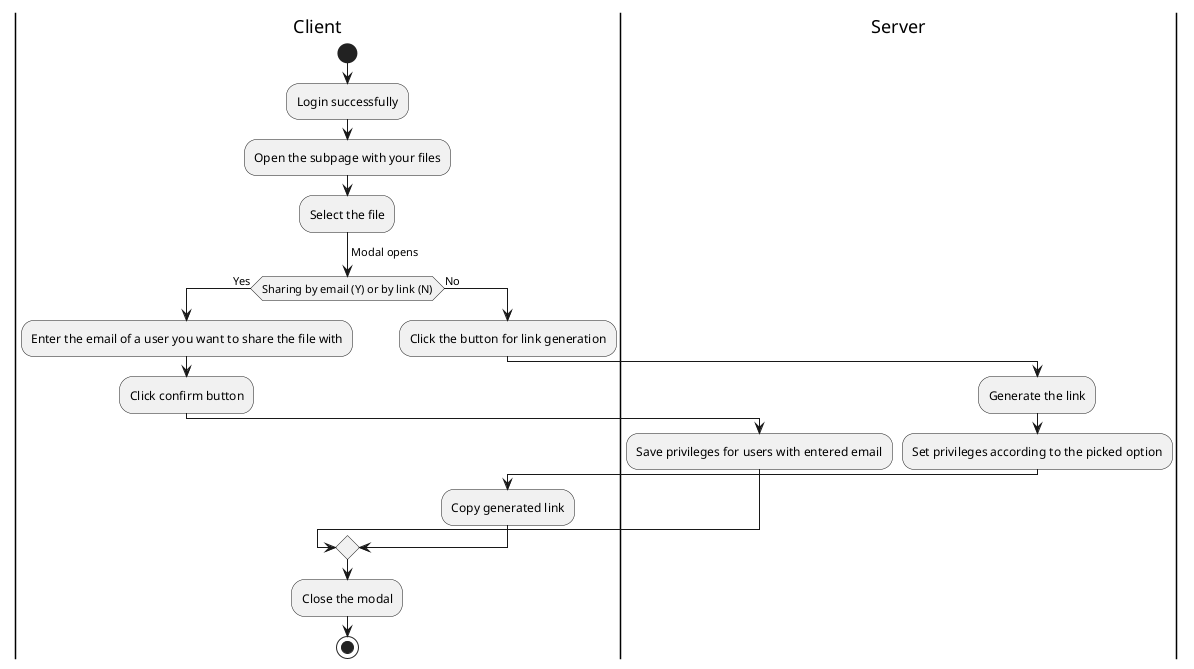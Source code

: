 @startuml
|Client|
start
:Login successfully;
:Open the subpage with your files;
:Select the file;
->Modal opens;
if (Sharing by email (Y) or by link (N)) then
 -> Yes;
 :Enter the email of a user you want to share the file with;
 :Click confirm button;
 |Server|
 :Save privileges for users with entered email;
else
 -> No;
 |Client|
 :Click the button for link generation;
 |Server|
 :Generate the link;
 :Set privileges according to the picked option;
 |Client|
 :Copy generated link;
endif
:Close the modal;
stop
@enduml